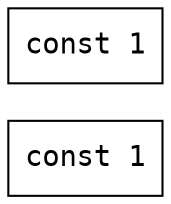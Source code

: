 digraph DF {
  rankdir=LR;
  node [shape=box,fontname="monospace"];
  0 [label="const 1"];
  1 [label="const 1"];
}
